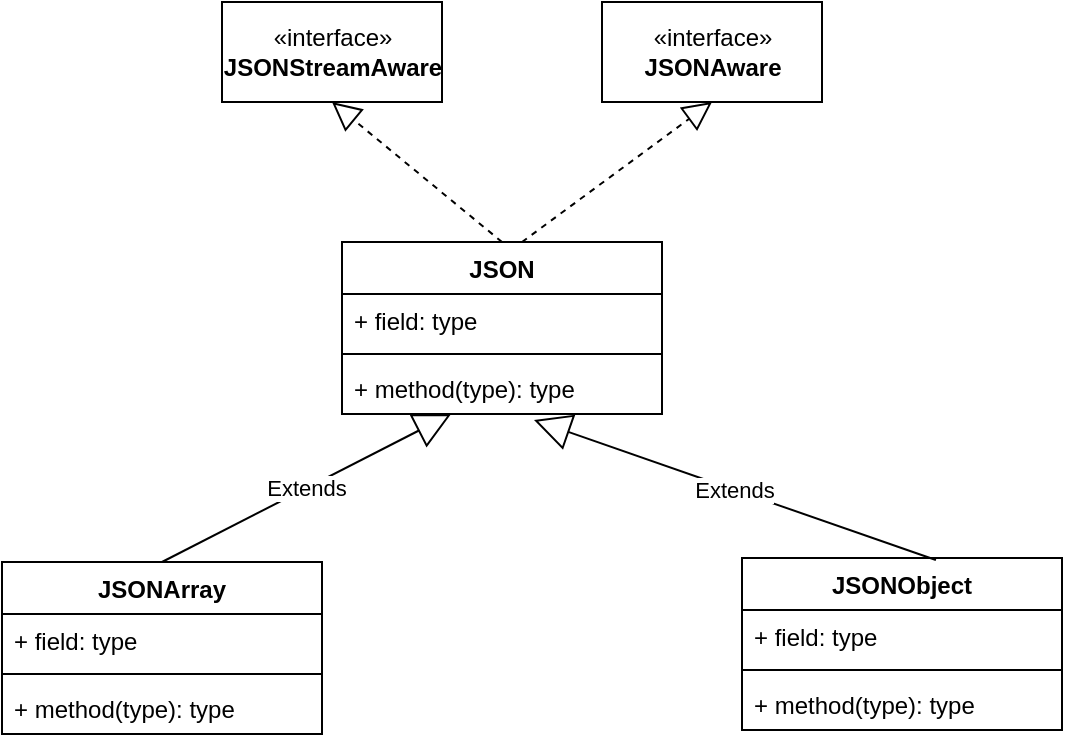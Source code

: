 <mxfile version="13.9.8" type="device"><diagram id="LidA605DOnQEVZmDMCaE" name="第 1 页"><mxGraphModel dx="946" dy="598" grid="1" gridSize="10" guides="1" tooltips="1" connect="1" arrows="1" fold="1" page="1" pageScale="1" pageWidth="33000" pageHeight="46081" math="0" shadow="0"><root><mxCell id="0"/><mxCell id="1" parent="0"/><mxCell id="-h19g9VoPCRKPN4-aigi-5" value="JSON" style="swimlane;fontStyle=1;align=center;verticalAlign=top;childLayout=stackLayout;horizontal=1;startSize=26;horizontalStack=0;resizeParent=1;resizeParentMax=0;resizeLast=0;collapsible=1;marginBottom=0;" parent="1" vertex="1"><mxGeometry x="340" y="470" width="160" height="86" as="geometry"/></mxCell><mxCell id="-h19g9VoPCRKPN4-aigi-11" value="" style="endArrow=block;dashed=1;endFill=0;endSize=12;html=1;entryX=0.5;entryY=1;entryDx=0;entryDy=0;" parent="-h19g9VoPCRKPN4-aigi-5" target="-h19g9VoPCRKPN4-aigi-10" edge="1"><mxGeometry width="160" relative="1" as="geometry"><mxPoint x="80" as="sourcePoint"/><mxPoint x="240" as="targetPoint"/></mxGeometry></mxCell><mxCell id="-h19g9VoPCRKPN4-aigi-13" value="" style="endArrow=block;dashed=1;endFill=0;endSize=12;html=1;entryX=0.5;entryY=1;entryDx=0;entryDy=0;" parent="-h19g9VoPCRKPN4-aigi-5" target="-h19g9VoPCRKPN4-aigi-12" edge="1"><mxGeometry width="160" relative="1" as="geometry"><mxPoint x="90" as="sourcePoint"/><mxPoint x="250" as="targetPoint"/></mxGeometry></mxCell><mxCell id="-h19g9VoPCRKPN4-aigi-6" value="+ field: type" style="text;strokeColor=none;fillColor=none;align=left;verticalAlign=top;spacingLeft=4;spacingRight=4;overflow=hidden;rotatable=0;points=[[0,0.5],[1,0.5]];portConstraint=eastwest;" parent="-h19g9VoPCRKPN4-aigi-5" vertex="1"><mxGeometry y="26" width="160" height="26" as="geometry"/></mxCell><mxCell id="-h19g9VoPCRKPN4-aigi-7" value="" style="line;strokeWidth=1;fillColor=none;align=left;verticalAlign=middle;spacingTop=-1;spacingLeft=3;spacingRight=3;rotatable=0;labelPosition=right;points=[];portConstraint=eastwest;" parent="-h19g9VoPCRKPN4-aigi-5" vertex="1"><mxGeometry y="52" width="160" height="8" as="geometry"/></mxCell><mxCell id="-h19g9VoPCRKPN4-aigi-8" value="+ method(type): type" style="text;strokeColor=none;fillColor=none;align=left;verticalAlign=top;spacingLeft=4;spacingRight=4;overflow=hidden;rotatable=0;points=[[0,0.5],[1,0.5]];portConstraint=eastwest;" parent="-h19g9VoPCRKPN4-aigi-5" vertex="1"><mxGeometry y="60" width="160" height="26" as="geometry"/></mxCell><mxCell id="-h19g9VoPCRKPN4-aigi-10" value="«interface»&lt;br&gt;&lt;b&gt;JSONStreamAware&lt;/b&gt;" style="html=1;" parent="1" vertex="1"><mxGeometry x="280" y="350" width="110" height="50" as="geometry"/></mxCell><mxCell id="-h19g9VoPCRKPN4-aigi-12" value="«interface»&lt;br&gt;&lt;b&gt;JSONAware&lt;/b&gt;" style="html=1;" parent="1" vertex="1"><mxGeometry x="470" y="350" width="110" height="50" as="geometry"/></mxCell><mxCell id="-h19g9VoPCRKPN4-aigi-1" value="JSONArray" style="swimlane;fontStyle=1;align=center;verticalAlign=top;childLayout=stackLayout;horizontal=1;startSize=26;horizontalStack=0;resizeParent=1;resizeParentMax=0;resizeLast=0;collapsible=1;marginBottom=0;" parent="1" vertex="1"><mxGeometry x="170" y="630" width="160" height="86" as="geometry"/></mxCell><mxCell id="-h19g9VoPCRKPN4-aigi-9" value="Extends" style="endArrow=block;endSize=16;endFill=0;html=1;" parent="-h19g9VoPCRKPN4-aigi-1" target="-h19g9VoPCRKPN4-aigi-8" edge="1"><mxGeometry width="160" relative="1" as="geometry"><mxPoint x="80" as="sourcePoint"/><mxPoint x="240" as="targetPoint"/></mxGeometry></mxCell><mxCell id="-h19g9VoPCRKPN4-aigi-2" value="+ field: type" style="text;strokeColor=none;fillColor=none;align=left;verticalAlign=top;spacingLeft=4;spacingRight=4;overflow=hidden;rotatable=0;points=[[0,0.5],[1,0.5]];portConstraint=eastwest;" parent="-h19g9VoPCRKPN4-aigi-1" vertex="1"><mxGeometry y="26" width="160" height="26" as="geometry"/></mxCell><mxCell id="-h19g9VoPCRKPN4-aigi-3" value="" style="line;strokeWidth=1;fillColor=none;align=left;verticalAlign=middle;spacingTop=-1;spacingLeft=3;spacingRight=3;rotatable=0;labelPosition=right;points=[];portConstraint=eastwest;" parent="-h19g9VoPCRKPN4-aigi-1" vertex="1"><mxGeometry y="52" width="160" height="8" as="geometry"/></mxCell><mxCell id="-h19g9VoPCRKPN4-aigi-4" value="+ method(type): type" style="text;strokeColor=none;fillColor=none;align=left;verticalAlign=top;spacingLeft=4;spacingRight=4;overflow=hidden;rotatable=0;points=[[0,0.5],[1,0.5]];portConstraint=eastwest;" parent="-h19g9VoPCRKPN4-aigi-1" vertex="1"><mxGeometry y="60" width="160" height="26" as="geometry"/></mxCell><mxCell id="-h19g9VoPCRKPN4-aigi-14" value="JSONObject" style="swimlane;fontStyle=1;align=center;verticalAlign=top;childLayout=stackLayout;horizontal=1;startSize=26;horizontalStack=0;resizeParent=1;resizeParentMax=0;resizeLast=0;collapsible=1;marginBottom=0;" parent="1" vertex="1"><mxGeometry x="540" y="628" width="160" height="86" as="geometry"/></mxCell><mxCell id="-h19g9VoPCRKPN4-aigi-15" value="+ field: type" style="text;strokeColor=none;fillColor=none;align=left;verticalAlign=top;spacingLeft=4;spacingRight=4;overflow=hidden;rotatable=0;points=[[0,0.5],[1,0.5]];portConstraint=eastwest;" parent="-h19g9VoPCRKPN4-aigi-14" vertex="1"><mxGeometry y="26" width="160" height="26" as="geometry"/></mxCell><mxCell id="-h19g9VoPCRKPN4-aigi-16" value="" style="line;strokeWidth=1;fillColor=none;align=left;verticalAlign=middle;spacingTop=-1;spacingLeft=3;spacingRight=3;rotatable=0;labelPosition=right;points=[];portConstraint=eastwest;" parent="-h19g9VoPCRKPN4-aigi-14" vertex="1"><mxGeometry y="52" width="160" height="8" as="geometry"/></mxCell><mxCell id="-h19g9VoPCRKPN4-aigi-17" value="+ method(type): type" style="text;strokeColor=none;fillColor=none;align=left;verticalAlign=top;spacingLeft=4;spacingRight=4;overflow=hidden;rotatable=0;points=[[0,0.5],[1,0.5]];portConstraint=eastwest;" parent="-h19g9VoPCRKPN4-aigi-14" vertex="1"><mxGeometry y="60" width="160" height="26" as="geometry"/></mxCell><mxCell id="-h19g9VoPCRKPN4-aigi-18" value="Extends" style="endArrow=block;endSize=16;endFill=0;html=1;entryX=0.6;entryY=1.115;entryDx=0;entryDy=0;entryPerimeter=0;exitX=0.606;exitY=0.012;exitDx=0;exitDy=0;exitPerimeter=0;" parent="1" source="-h19g9VoPCRKPN4-aigi-14" target="-h19g9VoPCRKPN4-aigi-8" edge="1"><mxGeometry width="160" relative="1" as="geometry"><mxPoint x="620" y="630" as="sourcePoint"/><mxPoint x="780" y="630" as="targetPoint"/></mxGeometry></mxCell></root></mxGraphModel></diagram></mxfile>